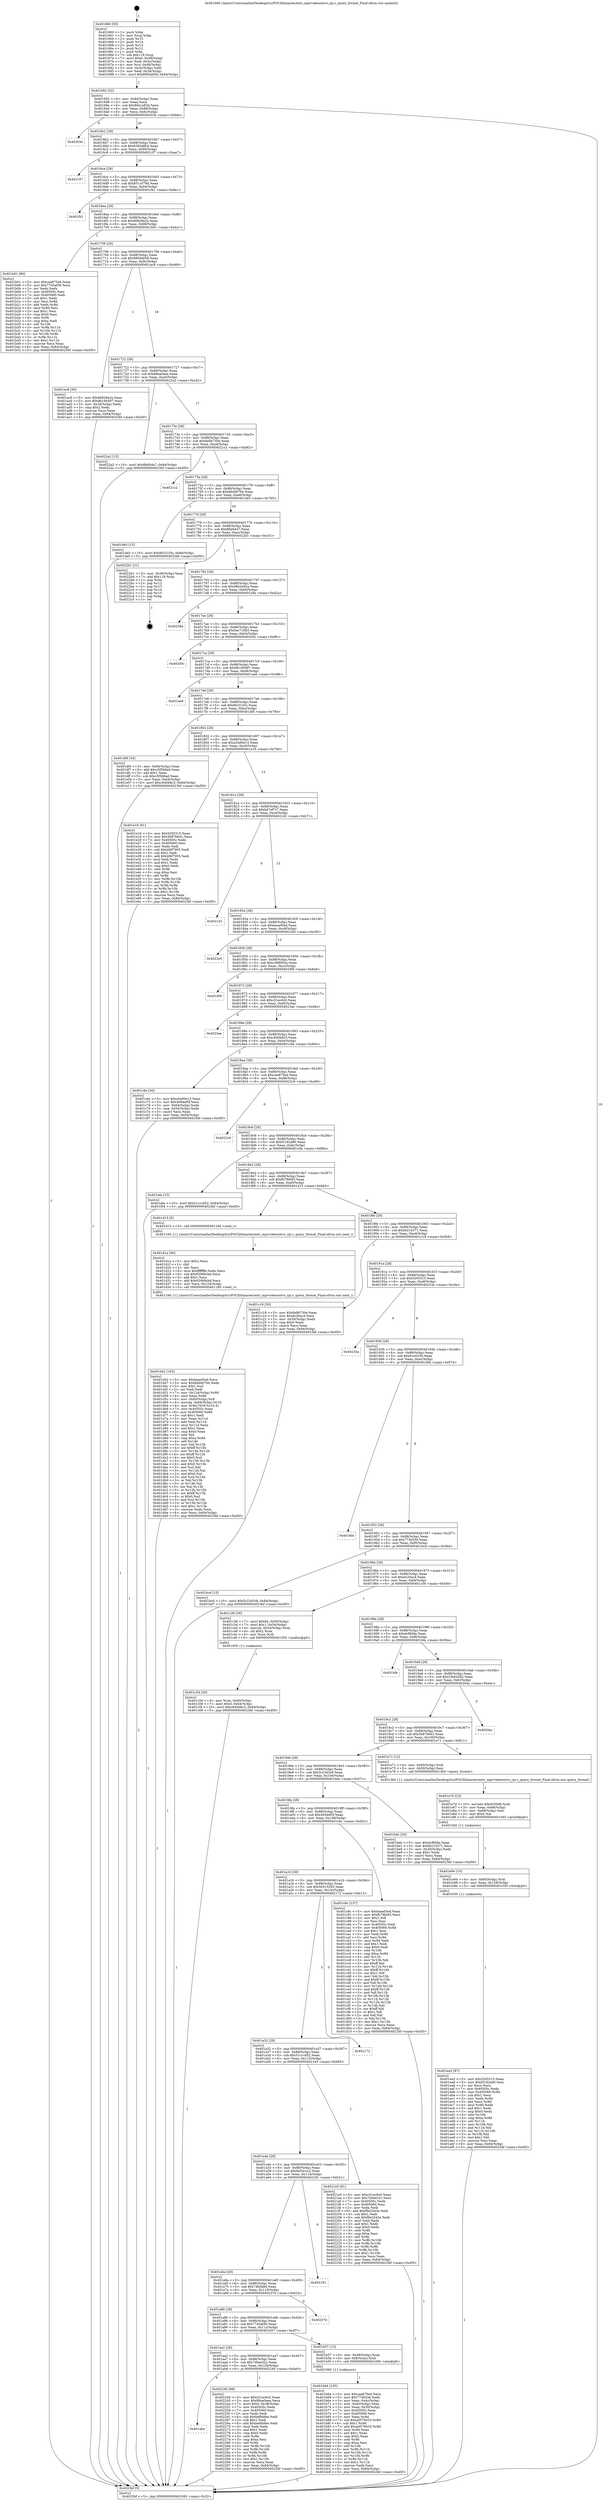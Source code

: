 digraph "0x401660" {
  label = "0x401660 (/mnt/c/Users/mathe/Desktop/tcc/POCII/binaries/extr_mpvvideooutvo_rpi.c_query_format_Final-ollvm.out::main(0))"
  labelloc = "t"
  node[shape=record]

  Entry [label="",width=0.3,height=0.3,shape=circle,fillcolor=black,style=filled]
  "0x401692" [label="{
     0x401692 [32]\l
     | [instrs]\l
     &nbsp;&nbsp;0x401692 \<+6\>: mov -0x84(%rbp),%eax\l
     &nbsp;&nbsp;0x401698 \<+2\>: mov %eax,%ecx\l
     &nbsp;&nbsp;0x40169a \<+6\>: sub $0x80e1a83d,%ecx\l
     &nbsp;&nbsp;0x4016a0 \<+6\>: mov %eax,-0x88(%rbp)\l
     &nbsp;&nbsp;0x4016a6 \<+6\>: mov %ecx,-0x8c(%rbp)\l
     &nbsp;&nbsp;0x4016ac \<+6\>: je 000000000040203e \<main+0x9de\>\l
  }"]
  "0x40203e" [label="{
     0x40203e\l
  }", style=dashed]
  "0x4016b2" [label="{
     0x4016b2 [28]\l
     | [instrs]\l
     &nbsp;&nbsp;0x4016b2 \<+5\>: jmp 00000000004016b7 \<main+0x57\>\l
     &nbsp;&nbsp;0x4016b7 \<+6\>: mov -0x88(%rbp),%eax\l
     &nbsp;&nbsp;0x4016bd \<+5\>: sub $0x8363a8b4,%eax\l
     &nbsp;&nbsp;0x4016c2 \<+6\>: mov %eax,-0x90(%rbp)\l
     &nbsp;&nbsp;0x4016c8 \<+6\>: je 0000000000402107 \<main+0xaa7\>\l
  }"]
  Exit [label="",width=0.3,height=0.3,shape=circle,fillcolor=black,style=filled,peripheries=2]
  "0x402107" [label="{
     0x402107\l
  }", style=dashed]
  "0x4016ce" [label="{
     0x4016ce [28]\l
     | [instrs]\l
     &nbsp;&nbsp;0x4016ce \<+5\>: jmp 00000000004016d3 \<main+0x73\>\l
     &nbsp;&nbsp;0x4016d3 \<+6\>: mov -0x88(%rbp),%eax\l
     &nbsp;&nbsp;0x4016d9 \<+5\>: sub $0x851c079d,%eax\l
     &nbsp;&nbsp;0x4016de \<+6\>: mov %eax,-0x94(%rbp)\l
     &nbsp;&nbsp;0x4016e4 \<+6\>: je 0000000000401f41 \<main+0x8e1\>\l
  }"]
  "0x401abe" [label="{
     0x401abe\l
  }", style=dashed]
  "0x401f41" [label="{
     0x401f41\l
  }", style=dashed]
  "0x4016ea" [label="{
     0x4016ea [28]\l
     | [instrs]\l
     &nbsp;&nbsp;0x4016ea \<+5\>: jmp 00000000004016ef \<main+0x8f\>\l
     &nbsp;&nbsp;0x4016ef \<+6\>: mov -0x88(%rbp),%eax\l
     &nbsp;&nbsp;0x4016f5 \<+5\>: sub $0x86828a2a,%eax\l
     &nbsp;&nbsp;0x4016fa \<+6\>: mov %eax,-0x98(%rbp)\l
     &nbsp;&nbsp;0x401700 \<+6\>: je 0000000000401b01 \<main+0x4a1\>\l
  }"]
  "0x402240" [label="{
     0x402240 [98]\l
     | [instrs]\l
     &nbsp;&nbsp;0x402240 \<+5\>: mov $0xc51ec6c0,%eax\l
     &nbsp;&nbsp;0x402245 \<+5\>: mov $0x89aa0aea,%ecx\l
     &nbsp;&nbsp;0x40224a \<+7\>: movl $0x0,-0x38(%rbp)\l
     &nbsp;&nbsp;0x402251 \<+7\>: mov 0x40505c,%edx\l
     &nbsp;&nbsp;0x402258 \<+7\>: mov 0x405060,%esi\l
     &nbsp;&nbsp;0x40225f \<+2\>: mov %edx,%edi\l
     &nbsp;&nbsp;0x402261 \<+6\>: sub $0xbefbbfee,%edi\l
     &nbsp;&nbsp;0x402267 \<+3\>: sub $0x1,%edi\l
     &nbsp;&nbsp;0x40226a \<+6\>: add $0xbefbbfee,%edi\l
     &nbsp;&nbsp;0x402270 \<+3\>: imul %edi,%edx\l
     &nbsp;&nbsp;0x402273 \<+3\>: and $0x1,%edx\l
     &nbsp;&nbsp;0x402276 \<+3\>: cmp $0x0,%edx\l
     &nbsp;&nbsp;0x402279 \<+4\>: sete %r8b\l
     &nbsp;&nbsp;0x40227d \<+3\>: cmp $0xa,%esi\l
     &nbsp;&nbsp;0x402280 \<+4\>: setl %r9b\l
     &nbsp;&nbsp;0x402284 \<+3\>: mov %r8b,%r10b\l
     &nbsp;&nbsp;0x402287 \<+3\>: and %r9b,%r10b\l
     &nbsp;&nbsp;0x40228a \<+3\>: xor %r9b,%r8b\l
     &nbsp;&nbsp;0x40228d \<+3\>: or %r8b,%r10b\l
     &nbsp;&nbsp;0x402290 \<+4\>: test $0x1,%r10b\l
     &nbsp;&nbsp;0x402294 \<+3\>: cmovne %ecx,%eax\l
     &nbsp;&nbsp;0x402297 \<+6\>: mov %eax,-0x84(%rbp)\l
     &nbsp;&nbsp;0x40229d \<+5\>: jmp 00000000004023bf \<main+0xd5f\>\l
  }"]
  "0x401b01" [label="{
     0x401b01 [86]\l
     | [instrs]\l
     &nbsp;&nbsp;0x401b01 \<+5\>: mov $0xcae875e4,%eax\l
     &nbsp;&nbsp;0x401b06 \<+5\>: mov $0x77d3af36,%ecx\l
     &nbsp;&nbsp;0x401b0b \<+2\>: xor %edx,%edx\l
     &nbsp;&nbsp;0x401b0d \<+7\>: mov 0x40505c,%esi\l
     &nbsp;&nbsp;0x401b14 \<+7\>: mov 0x405060,%edi\l
     &nbsp;&nbsp;0x401b1b \<+3\>: sub $0x1,%edx\l
     &nbsp;&nbsp;0x401b1e \<+3\>: mov %esi,%r8d\l
     &nbsp;&nbsp;0x401b21 \<+3\>: add %edx,%r8d\l
     &nbsp;&nbsp;0x401b24 \<+4\>: imul %r8d,%esi\l
     &nbsp;&nbsp;0x401b28 \<+3\>: and $0x1,%esi\l
     &nbsp;&nbsp;0x401b2b \<+3\>: cmp $0x0,%esi\l
     &nbsp;&nbsp;0x401b2e \<+4\>: sete %r9b\l
     &nbsp;&nbsp;0x401b32 \<+3\>: cmp $0xa,%edi\l
     &nbsp;&nbsp;0x401b35 \<+4\>: setl %r10b\l
     &nbsp;&nbsp;0x401b39 \<+3\>: mov %r9b,%r11b\l
     &nbsp;&nbsp;0x401b3c \<+3\>: and %r10b,%r11b\l
     &nbsp;&nbsp;0x401b3f \<+3\>: xor %r10b,%r9b\l
     &nbsp;&nbsp;0x401b42 \<+3\>: or %r9b,%r11b\l
     &nbsp;&nbsp;0x401b45 \<+4\>: test $0x1,%r11b\l
     &nbsp;&nbsp;0x401b49 \<+3\>: cmovne %ecx,%eax\l
     &nbsp;&nbsp;0x401b4c \<+6\>: mov %eax,-0x84(%rbp)\l
     &nbsp;&nbsp;0x401b52 \<+5\>: jmp 00000000004023bf \<main+0xd5f\>\l
  }"]
  "0x401706" [label="{
     0x401706 [28]\l
     | [instrs]\l
     &nbsp;&nbsp;0x401706 \<+5\>: jmp 000000000040170b \<main+0xab\>\l
     &nbsp;&nbsp;0x40170b \<+6\>: mov -0x88(%rbp),%eax\l
     &nbsp;&nbsp;0x401711 \<+5\>: sub $0x8900a656,%eax\l
     &nbsp;&nbsp;0x401716 \<+6\>: mov %eax,-0x9c(%rbp)\l
     &nbsp;&nbsp;0x40171c \<+6\>: je 0000000000401ac8 \<main+0x468\>\l
  }"]
  "0x401ea3" [label="{
     0x401ea3 [87]\l
     | [instrs]\l
     &nbsp;&nbsp;0x401ea3 \<+5\>: mov $0x5205315,%eax\l
     &nbsp;&nbsp;0x401ea8 \<+5\>: mov $0xf3182a90,%esi\l
     &nbsp;&nbsp;0x401ead \<+2\>: xor %ecx,%ecx\l
     &nbsp;&nbsp;0x401eaf \<+7\>: mov 0x40505c,%edx\l
     &nbsp;&nbsp;0x401eb6 \<+8\>: mov 0x405060,%r8d\l
     &nbsp;&nbsp;0x401ebe \<+3\>: sub $0x1,%ecx\l
     &nbsp;&nbsp;0x401ec1 \<+3\>: mov %edx,%r9d\l
     &nbsp;&nbsp;0x401ec4 \<+3\>: add %ecx,%r9d\l
     &nbsp;&nbsp;0x401ec7 \<+4\>: imul %r9d,%edx\l
     &nbsp;&nbsp;0x401ecb \<+3\>: and $0x1,%edx\l
     &nbsp;&nbsp;0x401ece \<+3\>: cmp $0x0,%edx\l
     &nbsp;&nbsp;0x401ed1 \<+4\>: sete %r10b\l
     &nbsp;&nbsp;0x401ed5 \<+4\>: cmp $0xa,%r8d\l
     &nbsp;&nbsp;0x401ed9 \<+4\>: setl %r11b\l
     &nbsp;&nbsp;0x401edd \<+3\>: mov %r10b,%bl\l
     &nbsp;&nbsp;0x401ee0 \<+3\>: and %r11b,%bl\l
     &nbsp;&nbsp;0x401ee3 \<+3\>: xor %r11b,%r10b\l
     &nbsp;&nbsp;0x401ee6 \<+3\>: or %r10b,%bl\l
     &nbsp;&nbsp;0x401ee9 \<+3\>: test $0x1,%bl\l
     &nbsp;&nbsp;0x401eec \<+3\>: cmovne %esi,%eax\l
     &nbsp;&nbsp;0x401eef \<+6\>: mov %eax,-0x84(%rbp)\l
     &nbsp;&nbsp;0x401ef5 \<+5\>: jmp 00000000004023bf \<main+0xd5f\>\l
  }"]
  "0x401ac8" [label="{
     0x401ac8 [30]\l
     | [instrs]\l
     &nbsp;&nbsp;0x401ac8 \<+5\>: mov $0x86828a2a,%eax\l
     &nbsp;&nbsp;0x401acd \<+5\>: mov $0x9b190497,%ecx\l
     &nbsp;&nbsp;0x401ad2 \<+3\>: mov -0x34(%rbp),%edx\l
     &nbsp;&nbsp;0x401ad5 \<+3\>: cmp $0x2,%edx\l
     &nbsp;&nbsp;0x401ad8 \<+3\>: cmovne %ecx,%eax\l
     &nbsp;&nbsp;0x401adb \<+6\>: mov %eax,-0x84(%rbp)\l
     &nbsp;&nbsp;0x401ae1 \<+5\>: jmp 00000000004023bf \<main+0xd5f\>\l
  }"]
  "0x401722" [label="{
     0x401722 [28]\l
     | [instrs]\l
     &nbsp;&nbsp;0x401722 \<+5\>: jmp 0000000000401727 \<main+0xc7\>\l
     &nbsp;&nbsp;0x401727 \<+6\>: mov -0x88(%rbp),%eax\l
     &nbsp;&nbsp;0x40172d \<+5\>: sub $0x89aa0aea,%eax\l
     &nbsp;&nbsp;0x401732 \<+6\>: mov %eax,-0xa0(%rbp)\l
     &nbsp;&nbsp;0x401738 \<+6\>: je 00000000004022a2 \<main+0xc42\>\l
  }"]
  "0x4023bf" [label="{
     0x4023bf [5]\l
     | [instrs]\l
     &nbsp;&nbsp;0x4023bf \<+5\>: jmp 0000000000401692 \<main+0x32\>\l
  }"]
  "0x401660" [label="{
     0x401660 [50]\l
     | [instrs]\l
     &nbsp;&nbsp;0x401660 \<+1\>: push %rbp\l
     &nbsp;&nbsp;0x401661 \<+3\>: mov %rsp,%rbp\l
     &nbsp;&nbsp;0x401664 \<+2\>: push %r15\l
     &nbsp;&nbsp;0x401666 \<+2\>: push %r14\l
     &nbsp;&nbsp;0x401668 \<+2\>: push %r13\l
     &nbsp;&nbsp;0x40166a \<+2\>: push %r12\l
     &nbsp;&nbsp;0x40166c \<+1\>: push %rbx\l
     &nbsp;&nbsp;0x40166d \<+7\>: sub $0x118,%rsp\l
     &nbsp;&nbsp;0x401674 \<+7\>: movl $0x0,-0x38(%rbp)\l
     &nbsp;&nbsp;0x40167b \<+3\>: mov %edi,-0x3c(%rbp)\l
     &nbsp;&nbsp;0x40167e \<+4\>: mov %rsi,-0x48(%rbp)\l
     &nbsp;&nbsp;0x401682 \<+3\>: mov -0x3c(%rbp),%edi\l
     &nbsp;&nbsp;0x401685 \<+3\>: mov %edi,-0x34(%rbp)\l
     &nbsp;&nbsp;0x401688 \<+10\>: movl $0x8900a656,-0x84(%rbp)\l
  }"]
  "0x401e94" [label="{
     0x401e94 [15]\l
     | [instrs]\l
     &nbsp;&nbsp;0x401e94 \<+4\>: mov -0x60(%rbp),%rdi\l
     &nbsp;&nbsp;0x401e98 \<+6\>: mov %eax,-0x128(%rbp)\l
     &nbsp;&nbsp;0x401e9e \<+5\>: call 0000000000401030 \<free@plt\>\l
     | [calls]\l
     &nbsp;&nbsp;0x401030 \{1\} (unknown)\l
  }"]
  "0x4022a2" [label="{
     0x4022a2 [15]\l
     | [instrs]\l
     &nbsp;&nbsp;0x4022a2 \<+10\>: movl $0x8faf44a7,-0x84(%rbp)\l
     &nbsp;&nbsp;0x4022ac \<+5\>: jmp 00000000004023bf \<main+0xd5f\>\l
  }"]
  "0x40173e" [label="{
     0x40173e [28]\l
     | [instrs]\l
     &nbsp;&nbsp;0x40173e \<+5\>: jmp 0000000000401743 \<main+0xe3\>\l
     &nbsp;&nbsp;0x401743 \<+6\>: mov -0x88(%rbp),%eax\l
     &nbsp;&nbsp;0x401749 \<+5\>: sub $0x8a9b730e,%eax\l
     &nbsp;&nbsp;0x40174e \<+6\>: mov %eax,-0xa4(%rbp)\l
     &nbsp;&nbsp;0x401754 \<+6\>: je 00000000004021c2 \<main+0xb62\>\l
  }"]
  "0x401e7d" [label="{
     0x401e7d [23]\l
     | [instrs]\l
     &nbsp;&nbsp;0x401e7d \<+10\>: movabs $0x4030d6,%rdi\l
     &nbsp;&nbsp;0x401e87 \<+3\>: mov %eax,-0x68(%rbp)\l
     &nbsp;&nbsp;0x401e8a \<+3\>: mov -0x68(%rbp),%esi\l
     &nbsp;&nbsp;0x401e8d \<+2\>: mov $0x0,%al\l
     &nbsp;&nbsp;0x401e8f \<+5\>: call 0000000000401040 \<printf@plt\>\l
     | [calls]\l
     &nbsp;&nbsp;0x401040 \{1\} (unknown)\l
  }"]
  "0x4021c2" [label="{
     0x4021c2\l
  }", style=dashed]
  "0x40175a" [label="{
     0x40175a [28]\l
     | [instrs]\l
     &nbsp;&nbsp;0x40175a \<+5\>: jmp 000000000040175f \<main+0xff\>\l
     &nbsp;&nbsp;0x40175f \<+6\>: mov -0x88(%rbp),%eax\l
     &nbsp;&nbsp;0x401765 \<+5\>: sub $0x8dd46794,%eax\l
     &nbsp;&nbsp;0x40176a \<+6\>: mov %eax,-0xa8(%rbp)\l
     &nbsp;&nbsp;0x401770 \<+6\>: je 0000000000401de5 \<main+0x785\>\l
  }"]
  "0x401d42" [label="{
     0x401d42 [163]\l
     | [instrs]\l
     &nbsp;&nbsp;0x401d42 \<+5\>: mov $0xbaaef3ed,%ecx\l
     &nbsp;&nbsp;0x401d47 \<+5\>: mov $0x8dd46794,%edx\l
     &nbsp;&nbsp;0x401d4c \<+3\>: mov $0x1,%sil\l
     &nbsp;&nbsp;0x401d4f \<+2\>: xor %edi,%edi\l
     &nbsp;&nbsp;0x401d51 \<+7\>: mov -0x124(%rbp),%r8d\l
     &nbsp;&nbsp;0x401d58 \<+4\>: imul %eax,%r8d\l
     &nbsp;&nbsp;0x401d5c \<+4\>: mov -0x60(%rbp),%r9\l
     &nbsp;&nbsp;0x401d60 \<+4\>: movslq -0x64(%rbp),%r10\l
     &nbsp;&nbsp;0x401d64 \<+4\>: mov %r8d,(%r9,%r10,4)\l
     &nbsp;&nbsp;0x401d68 \<+7\>: mov 0x40505c,%eax\l
     &nbsp;&nbsp;0x401d6f \<+8\>: mov 0x405060,%r8d\l
     &nbsp;&nbsp;0x401d77 \<+3\>: sub $0x1,%edi\l
     &nbsp;&nbsp;0x401d7a \<+3\>: mov %eax,%r11d\l
     &nbsp;&nbsp;0x401d7d \<+3\>: add %edi,%r11d\l
     &nbsp;&nbsp;0x401d80 \<+4\>: imul %r11d,%eax\l
     &nbsp;&nbsp;0x401d84 \<+3\>: and $0x1,%eax\l
     &nbsp;&nbsp;0x401d87 \<+3\>: cmp $0x0,%eax\l
     &nbsp;&nbsp;0x401d8a \<+3\>: sete %bl\l
     &nbsp;&nbsp;0x401d8d \<+4\>: cmp $0xa,%r8d\l
     &nbsp;&nbsp;0x401d91 \<+4\>: setl %r14b\l
     &nbsp;&nbsp;0x401d95 \<+3\>: mov %bl,%r15b\l
     &nbsp;&nbsp;0x401d98 \<+4\>: xor $0xff,%r15b\l
     &nbsp;&nbsp;0x401d9c \<+3\>: mov %r14b,%r12b\l
     &nbsp;&nbsp;0x401d9f \<+4\>: xor $0xff,%r12b\l
     &nbsp;&nbsp;0x401da3 \<+4\>: xor $0x0,%sil\l
     &nbsp;&nbsp;0x401da7 \<+3\>: mov %r15b,%r13b\l
     &nbsp;&nbsp;0x401daa \<+4\>: and $0x0,%r13b\l
     &nbsp;&nbsp;0x401dae \<+3\>: and %sil,%bl\l
     &nbsp;&nbsp;0x401db1 \<+3\>: mov %r12b,%al\l
     &nbsp;&nbsp;0x401db4 \<+2\>: and $0x0,%al\l
     &nbsp;&nbsp;0x401db6 \<+3\>: and %sil,%r14b\l
     &nbsp;&nbsp;0x401db9 \<+3\>: or %bl,%r13b\l
     &nbsp;&nbsp;0x401dbc \<+3\>: or %r14b,%al\l
     &nbsp;&nbsp;0x401dbf \<+3\>: xor %al,%r13b\l
     &nbsp;&nbsp;0x401dc2 \<+3\>: or %r12b,%r15b\l
     &nbsp;&nbsp;0x401dc5 \<+4\>: xor $0xff,%r15b\l
     &nbsp;&nbsp;0x401dc9 \<+4\>: or $0x0,%sil\l
     &nbsp;&nbsp;0x401dcd \<+3\>: and %sil,%r15b\l
     &nbsp;&nbsp;0x401dd0 \<+3\>: or %r15b,%r13b\l
     &nbsp;&nbsp;0x401dd3 \<+4\>: test $0x1,%r13b\l
     &nbsp;&nbsp;0x401dd7 \<+3\>: cmovne %edx,%ecx\l
     &nbsp;&nbsp;0x401dda \<+6\>: mov %ecx,-0x84(%rbp)\l
     &nbsp;&nbsp;0x401de0 \<+5\>: jmp 00000000004023bf \<main+0xd5f\>\l
  }"]
  "0x401de5" [label="{
     0x401de5 [15]\l
     | [instrs]\l
     &nbsp;&nbsp;0x401de5 \<+10\>: movl $0x9b321f3c,-0x84(%rbp)\l
     &nbsp;&nbsp;0x401def \<+5\>: jmp 00000000004023bf \<main+0xd5f\>\l
  }"]
  "0x401776" [label="{
     0x401776 [28]\l
     | [instrs]\l
     &nbsp;&nbsp;0x401776 \<+5\>: jmp 000000000040177b \<main+0x11b\>\l
     &nbsp;&nbsp;0x40177b \<+6\>: mov -0x88(%rbp),%eax\l
     &nbsp;&nbsp;0x401781 \<+5\>: sub $0x8faf44a7,%eax\l
     &nbsp;&nbsp;0x401786 \<+6\>: mov %eax,-0xac(%rbp)\l
     &nbsp;&nbsp;0x40178c \<+6\>: je 00000000004022b1 \<main+0xc51\>\l
  }"]
  "0x401d1a" [label="{
     0x401d1a [40]\l
     | [instrs]\l
     &nbsp;&nbsp;0x401d1a \<+5\>: mov $0x2,%ecx\l
     &nbsp;&nbsp;0x401d1f \<+1\>: cltd\l
     &nbsp;&nbsp;0x401d20 \<+2\>: idiv %ecx\l
     &nbsp;&nbsp;0x401d22 \<+6\>: imul $0xfffffffe,%edx,%ecx\l
     &nbsp;&nbsp;0x401d28 \<+6\>: sub $0x92068cbd,%ecx\l
     &nbsp;&nbsp;0x401d2e \<+3\>: add $0x1,%ecx\l
     &nbsp;&nbsp;0x401d31 \<+6\>: add $0x92068cbd,%ecx\l
     &nbsp;&nbsp;0x401d37 \<+6\>: mov %ecx,-0x124(%rbp)\l
     &nbsp;&nbsp;0x401d3d \<+5\>: call 0000000000401160 \<next_i\>\l
     | [calls]\l
     &nbsp;&nbsp;0x401160 \{1\} (/mnt/c/Users/mathe/Desktop/tcc/POCII/binaries/extr_mpvvideooutvo_rpi.c_query_format_Final-ollvm.out::next_i)\l
  }"]
  "0x4022b1" [label="{
     0x4022b1 [21]\l
     | [instrs]\l
     &nbsp;&nbsp;0x4022b1 \<+3\>: mov -0x38(%rbp),%eax\l
     &nbsp;&nbsp;0x4022b4 \<+7\>: add $0x118,%rsp\l
     &nbsp;&nbsp;0x4022bb \<+1\>: pop %rbx\l
     &nbsp;&nbsp;0x4022bc \<+2\>: pop %r12\l
     &nbsp;&nbsp;0x4022be \<+2\>: pop %r13\l
     &nbsp;&nbsp;0x4022c0 \<+2\>: pop %r14\l
     &nbsp;&nbsp;0x4022c2 \<+2\>: pop %r15\l
     &nbsp;&nbsp;0x4022c4 \<+1\>: pop %rbp\l
     &nbsp;&nbsp;0x4022c5 \<+1\>: ret\l
  }"]
  "0x401792" [label="{
     0x401792 [28]\l
     | [instrs]\l
     &nbsp;&nbsp;0x401792 \<+5\>: jmp 0000000000401797 \<main+0x137\>\l
     &nbsp;&nbsp;0x401797 \<+6\>: mov -0x88(%rbp),%eax\l
     &nbsp;&nbsp;0x40179d \<+5\>: sub $0x98b2e92a,%eax\l
     &nbsp;&nbsp;0x4017a2 \<+6\>: mov %eax,-0xb0(%rbp)\l
     &nbsp;&nbsp;0x4017a8 \<+6\>: je 000000000040238a \<main+0xd2a\>\l
  }"]
  "0x401c54" [label="{
     0x401c54 [26]\l
     | [instrs]\l
     &nbsp;&nbsp;0x401c54 \<+4\>: mov %rax,-0x60(%rbp)\l
     &nbsp;&nbsp;0x401c58 \<+7\>: movl $0x0,-0x64(%rbp)\l
     &nbsp;&nbsp;0x401c5f \<+10\>: movl $0xc640b6c3,-0x84(%rbp)\l
     &nbsp;&nbsp;0x401c69 \<+5\>: jmp 00000000004023bf \<main+0xd5f\>\l
  }"]
  "0x40238a" [label="{
     0x40238a\l
  }", style=dashed]
  "0x4017ae" [label="{
     0x4017ae [28]\l
     | [instrs]\l
     &nbsp;&nbsp;0x4017ae \<+5\>: jmp 00000000004017b3 \<main+0x153\>\l
     &nbsp;&nbsp;0x4017b3 \<+6\>: mov -0x88(%rbp),%eax\l
     &nbsp;&nbsp;0x4017b9 \<+5\>: sub $0x9ac71663,%eax\l
     &nbsp;&nbsp;0x4017be \<+6\>: mov %eax,-0xb4(%rbp)\l
     &nbsp;&nbsp;0x4017c4 \<+6\>: je 000000000040205c \<main+0x9fc\>\l
  }"]
  "0x401b64" [label="{
     0x401b64 [105]\l
     | [instrs]\l
     &nbsp;&nbsp;0x401b64 \<+5\>: mov $0xcae875e4,%ecx\l
     &nbsp;&nbsp;0x401b69 \<+5\>: mov $0x773b53d,%edx\l
     &nbsp;&nbsp;0x401b6e \<+3\>: mov %eax,-0x4c(%rbp)\l
     &nbsp;&nbsp;0x401b71 \<+3\>: mov -0x4c(%rbp),%eax\l
     &nbsp;&nbsp;0x401b74 \<+3\>: mov %eax,-0x30(%rbp)\l
     &nbsp;&nbsp;0x401b77 \<+7\>: mov 0x40505c,%eax\l
     &nbsp;&nbsp;0x401b7e \<+7\>: mov 0x405060,%esi\l
     &nbsp;&nbsp;0x401b85 \<+3\>: mov %eax,%r8d\l
     &nbsp;&nbsp;0x401b88 \<+7\>: sub $0xa0576033,%r8d\l
     &nbsp;&nbsp;0x401b8f \<+4\>: sub $0x1,%r8d\l
     &nbsp;&nbsp;0x401b93 \<+7\>: add $0xa0576033,%r8d\l
     &nbsp;&nbsp;0x401b9a \<+4\>: imul %r8d,%eax\l
     &nbsp;&nbsp;0x401b9e \<+3\>: and $0x1,%eax\l
     &nbsp;&nbsp;0x401ba1 \<+3\>: cmp $0x0,%eax\l
     &nbsp;&nbsp;0x401ba4 \<+4\>: sete %r9b\l
     &nbsp;&nbsp;0x401ba8 \<+3\>: cmp $0xa,%esi\l
     &nbsp;&nbsp;0x401bab \<+4\>: setl %r10b\l
     &nbsp;&nbsp;0x401baf \<+3\>: mov %r9b,%r11b\l
     &nbsp;&nbsp;0x401bb2 \<+3\>: and %r10b,%r11b\l
     &nbsp;&nbsp;0x401bb5 \<+3\>: xor %r10b,%r9b\l
     &nbsp;&nbsp;0x401bb8 \<+3\>: or %r9b,%r11b\l
     &nbsp;&nbsp;0x401bbb \<+4\>: test $0x1,%r11b\l
     &nbsp;&nbsp;0x401bbf \<+3\>: cmovne %edx,%ecx\l
     &nbsp;&nbsp;0x401bc2 \<+6\>: mov %ecx,-0x84(%rbp)\l
     &nbsp;&nbsp;0x401bc8 \<+5\>: jmp 00000000004023bf \<main+0xd5f\>\l
  }"]
  "0x40205c" [label="{
     0x40205c\l
  }", style=dashed]
  "0x4017ca" [label="{
     0x4017ca [28]\l
     | [instrs]\l
     &nbsp;&nbsp;0x4017ca \<+5\>: jmp 00000000004017cf \<main+0x16f\>\l
     &nbsp;&nbsp;0x4017cf \<+6\>: mov -0x88(%rbp),%eax\l
     &nbsp;&nbsp;0x4017d5 \<+5\>: sub $0x9b190497,%eax\l
     &nbsp;&nbsp;0x4017da \<+6\>: mov %eax,-0xb8(%rbp)\l
     &nbsp;&nbsp;0x4017e0 \<+6\>: je 0000000000401ae6 \<main+0x486\>\l
  }"]
  "0x401aa2" [label="{
     0x401aa2 [28]\l
     | [instrs]\l
     &nbsp;&nbsp;0x401aa2 \<+5\>: jmp 0000000000401aa7 \<main+0x447\>\l
     &nbsp;&nbsp;0x401aa7 \<+6\>: mov -0x88(%rbp),%eax\l
     &nbsp;&nbsp;0x401aad \<+5\>: sub $0x7d0ee32c,%eax\l
     &nbsp;&nbsp;0x401ab2 \<+6\>: mov %eax,-0x120(%rbp)\l
     &nbsp;&nbsp;0x401ab8 \<+6\>: je 0000000000402240 \<main+0xbe0\>\l
  }"]
  "0x401ae6" [label="{
     0x401ae6\l
  }", style=dashed]
  "0x4017e6" [label="{
     0x4017e6 [28]\l
     | [instrs]\l
     &nbsp;&nbsp;0x4017e6 \<+5\>: jmp 00000000004017eb \<main+0x18b\>\l
     &nbsp;&nbsp;0x4017eb \<+6\>: mov -0x88(%rbp),%eax\l
     &nbsp;&nbsp;0x4017f1 \<+5\>: sub $0x9b321f3c,%eax\l
     &nbsp;&nbsp;0x4017f6 \<+6\>: mov %eax,-0xbc(%rbp)\l
     &nbsp;&nbsp;0x4017fc \<+6\>: je 0000000000401df4 \<main+0x794\>\l
  }"]
  "0x401b57" [label="{
     0x401b57 [13]\l
     | [instrs]\l
     &nbsp;&nbsp;0x401b57 \<+4\>: mov -0x48(%rbp),%rax\l
     &nbsp;&nbsp;0x401b5b \<+4\>: mov 0x8(%rax),%rdi\l
     &nbsp;&nbsp;0x401b5f \<+5\>: call 0000000000401060 \<atoi@plt\>\l
     | [calls]\l
     &nbsp;&nbsp;0x401060 \{1\} (unknown)\l
  }"]
  "0x401df4" [label="{
     0x401df4 [34]\l
     | [instrs]\l
     &nbsp;&nbsp;0x401df4 \<+3\>: mov -0x64(%rbp),%eax\l
     &nbsp;&nbsp;0x401df7 \<+5\>: add $0xc5f5b9ad,%eax\l
     &nbsp;&nbsp;0x401dfc \<+3\>: add $0x1,%eax\l
     &nbsp;&nbsp;0x401dff \<+5\>: sub $0xc5f5b9ad,%eax\l
     &nbsp;&nbsp;0x401e04 \<+3\>: mov %eax,-0x64(%rbp)\l
     &nbsp;&nbsp;0x401e07 \<+10\>: movl $0xc640b6c3,-0x84(%rbp)\l
     &nbsp;&nbsp;0x401e11 \<+5\>: jmp 00000000004023bf \<main+0xd5f\>\l
  }"]
  "0x401802" [label="{
     0x401802 [28]\l
     | [instrs]\l
     &nbsp;&nbsp;0x401802 \<+5\>: jmp 0000000000401807 \<main+0x1a7\>\l
     &nbsp;&nbsp;0x401807 \<+6\>: mov -0x88(%rbp),%eax\l
     &nbsp;&nbsp;0x40180d \<+5\>: sub $0xa5a90e13,%eax\l
     &nbsp;&nbsp;0x401812 \<+6\>: mov %eax,-0xc0(%rbp)\l
     &nbsp;&nbsp;0x401818 \<+6\>: je 0000000000401e16 \<main+0x7b6\>\l
  }"]
  "0x401a86" [label="{
     0x401a86 [28]\l
     | [instrs]\l
     &nbsp;&nbsp;0x401a86 \<+5\>: jmp 0000000000401a8b \<main+0x42b\>\l
     &nbsp;&nbsp;0x401a8b \<+6\>: mov -0x88(%rbp),%eax\l
     &nbsp;&nbsp;0x401a91 \<+5\>: sub $0x77d3af36,%eax\l
     &nbsp;&nbsp;0x401a96 \<+6\>: mov %eax,-0x11c(%rbp)\l
     &nbsp;&nbsp;0x401a9c \<+6\>: je 0000000000401b57 \<main+0x4f7\>\l
  }"]
  "0x401e16" [label="{
     0x401e16 [91]\l
     | [instrs]\l
     &nbsp;&nbsp;0x401e16 \<+5\>: mov $0x5205315,%eax\l
     &nbsp;&nbsp;0x401e1b \<+5\>: mov $0x3b87b6d1,%ecx\l
     &nbsp;&nbsp;0x401e20 \<+7\>: mov 0x40505c,%edx\l
     &nbsp;&nbsp;0x401e27 \<+7\>: mov 0x405060,%esi\l
     &nbsp;&nbsp;0x401e2e \<+2\>: mov %edx,%edi\l
     &nbsp;&nbsp;0x401e30 \<+6\>: sub $0xbf4f7005,%edi\l
     &nbsp;&nbsp;0x401e36 \<+3\>: sub $0x1,%edi\l
     &nbsp;&nbsp;0x401e39 \<+6\>: add $0xbf4f7005,%edi\l
     &nbsp;&nbsp;0x401e3f \<+3\>: imul %edi,%edx\l
     &nbsp;&nbsp;0x401e42 \<+3\>: and $0x1,%edx\l
     &nbsp;&nbsp;0x401e45 \<+3\>: cmp $0x0,%edx\l
     &nbsp;&nbsp;0x401e48 \<+4\>: sete %r8b\l
     &nbsp;&nbsp;0x401e4c \<+3\>: cmp $0xa,%esi\l
     &nbsp;&nbsp;0x401e4f \<+4\>: setl %r9b\l
     &nbsp;&nbsp;0x401e53 \<+3\>: mov %r8b,%r10b\l
     &nbsp;&nbsp;0x401e56 \<+3\>: and %r9b,%r10b\l
     &nbsp;&nbsp;0x401e59 \<+3\>: xor %r9b,%r8b\l
     &nbsp;&nbsp;0x401e5c \<+3\>: or %r8b,%r10b\l
     &nbsp;&nbsp;0x401e5f \<+4\>: test $0x1,%r10b\l
     &nbsp;&nbsp;0x401e63 \<+3\>: cmovne %ecx,%eax\l
     &nbsp;&nbsp;0x401e66 \<+6\>: mov %eax,-0x84(%rbp)\l
     &nbsp;&nbsp;0x401e6c \<+5\>: jmp 00000000004023bf \<main+0xd5f\>\l
  }"]
  "0x40181e" [label="{
     0x40181e [28]\l
     | [instrs]\l
     &nbsp;&nbsp;0x40181e \<+5\>: jmp 0000000000401823 \<main+0x1c3\>\l
     &nbsp;&nbsp;0x401823 \<+6\>: mov -0x88(%rbp),%eax\l
     &nbsp;&nbsp;0x401829 \<+5\>: sub $0xb47ef7c7,%eax\l
     &nbsp;&nbsp;0x40182e \<+6\>: mov %eax,-0xc4(%rbp)\l
     &nbsp;&nbsp;0x401834 \<+6\>: je 00000000004021d1 \<main+0xb71\>\l
  }"]
  "0x40237b" [label="{
     0x40237b\l
  }", style=dashed]
  "0x4021d1" [label="{
     0x4021d1\l
  }", style=dashed]
  "0x40183a" [label="{
     0x40183a [28]\l
     | [instrs]\l
     &nbsp;&nbsp;0x40183a \<+5\>: jmp 000000000040183f \<main+0x1df\>\l
     &nbsp;&nbsp;0x40183f \<+6\>: mov -0x88(%rbp),%eax\l
     &nbsp;&nbsp;0x401845 \<+5\>: sub $0xbaaef3ed,%eax\l
     &nbsp;&nbsp;0x40184a \<+6\>: mov %eax,-0xc8(%rbp)\l
     &nbsp;&nbsp;0x401850 \<+6\>: je 00000000004022e5 \<main+0xc85\>\l
  }"]
  "0x401a6a" [label="{
     0x401a6a [28]\l
     | [instrs]\l
     &nbsp;&nbsp;0x401a6a \<+5\>: jmp 0000000000401a6f \<main+0x40f\>\l
     &nbsp;&nbsp;0x401a6f \<+6\>: mov -0x88(%rbp),%eax\l
     &nbsp;&nbsp;0x401a75 \<+5\>: sub $0x74fcfa8d,%eax\l
     &nbsp;&nbsp;0x401a7a \<+6\>: mov %eax,-0x118(%rbp)\l
     &nbsp;&nbsp;0x401a80 \<+6\>: je 000000000040237b \<main+0xd1b\>\l
  }"]
  "0x4022e5" [label="{
     0x4022e5\l
  }", style=dashed]
  "0x401856" [label="{
     0x401856 [28]\l
     | [instrs]\l
     &nbsp;&nbsp;0x401856 \<+5\>: jmp 000000000040185b \<main+0x1fb\>\l
     &nbsp;&nbsp;0x40185b \<+6\>: mov -0x88(%rbp),%eax\l
     &nbsp;&nbsp;0x401861 \<+5\>: sub $0xc38895cb,%eax\l
     &nbsp;&nbsp;0x401866 \<+6\>: mov %eax,-0xcc(%rbp)\l
     &nbsp;&nbsp;0x40186c \<+6\>: je 0000000000401f09 \<main+0x8a9\>\l
  }"]
  "0x402181" [label="{
     0x402181\l
  }", style=dashed]
  "0x401f09" [label="{
     0x401f09\l
  }", style=dashed]
  "0x401872" [label="{
     0x401872 [28]\l
     | [instrs]\l
     &nbsp;&nbsp;0x401872 \<+5\>: jmp 0000000000401877 \<main+0x217\>\l
     &nbsp;&nbsp;0x401877 \<+6\>: mov -0x88(%rbp),%eax\l
     &nbsp;&nbsp;0x40187d \<+5\>: sub $0xc51ec6c0,%eax\l
     &nbsp;&nbsp;0x401882 \<+6\>: mov %eax,-0xd0(%rbp)\l
     &nbsp;&nbsp;0x401888 \<+6\>: je 00000000004023ae \<main+0xd4e\>\l
  }"]
  "0x401a4e" [label="{
     0x401a4e [28]\l
     | [instrs]\l
     &nbsp;&nbsp;0x401a4e \<+5\>: jmp 0000000000401a53 \<main+0x3f3\>\l
     &nbsp;&nbsp;0x401a53 \<+6\>: mov -0x88(%rbp),%eax\l
     &nbsp;&nbsp;0x401a59 \<+5\>: sub $0x6e54ccc2,%eax\l
     &nbsp;&nbsp;0x401a5e \<+6\>: mov %eax,-0x114(%rbp)\l
     &nbsp;&nbsp;0x401a64 \<+6\>: je 0000000000402181 \<main+0xb21\>\l
  }"]
  "0x4023ae" [label="{
     0x4023ae\l
  }", style=dashed]
  "0x40188e" [label="{
     0x40188e [28]\l
     | [instrs]\l
     &nbsp;&nbsp;0x40188e \<+5\>: jmp 0000000000401893 \<main+0x233\>\l
     &nbsp;&nbsp;0x401893 \<+6\>: mov -0x88(%rbp),%eax\l
     &nbsp;&nbsp;0x401899 \<+5\>: sub $0xc640b6c3,%eax\l
     &nbsp;&nbsp;0x40189e \<+6\>: mov %eax,-0xd4(%rbp)\l
     &nbsp;&nbsp;0x4018a4 \<+6\>: je 0000000000401c6e \<main+0x60e\>\l
  }"]
  "0x4021e5" [label="{
     0x4021e5 [91]\l
     | [instrs]\l
     &nbsp;&nbsp;0x4021e5 \<+5\>: mov $0xc51ec6c0,%eax\l
     &nbsp;&nbsp;0x4021ea \<+5\>: mov $0x7d0ee32c,%ecx\l
     &nbsp;&nbsp;0x4021ef \<+7\>: mov 0x40505c,%edx\l
     &nbsp;&nbsp;0x4021f6 \<+7\>: mov 0x405060,%esi\l
     &nbsp;&nbsp;0x4021fd \<+2\>: mov %edx,%edi\l
     &nbsp;&nbsp;0x4021ff \<+6\>: add $0xf9e2543e,%edi\l
     &nbsp;&nbsp;0x402205 \<+3\>: sub $0x1,%edi\l
     &nbsp;&nbsp;0x402208 \<+6\>: sub $0xf9e2543e,%edi\l
     &nbsp;&nbsp;0x40220e \<+3\>: imul %edi,%edx\l
     &nbsp;&nbsp;0x402211 \<+3\>: and $0x1,%edx\l
     &nbsp;&nbsp;0x402214 \<+3\>: cmp $0x0,%edx\l
     &nbsp;&nbsp;0x402217 \<+4\>: sete %r8b\l
     &nbsp;&nbsp;0x40221b \<+3\>: cmp $0xa,%esi\l
     &nbsp;&nbsp;0x40221e \<+4\>: setl %r9b\l
     &nbsp;&nbsp;0x402222 \<+3\>: mov %r8b,%r10b\l
     &nbsp;&nbsp;0x402225 \<+3\>: and %r9b,%r10b\l
     &nbsp;&nbsp;0x402228 \<+3\>: xor %r9b,%r8b\l
     &nbsp;&nbsp;0x40222b \<+3\>: or %r8b,%r10b\l
     &nbsp;&nbsp;0x40222e \<+4\>: test $0x1,%r10b\l
     &nbsp;&nbsp;0x402232 \<+3\>: cmovne %ecx,%eax\l
     &nbsp;&nbsp;0x402235 \<+6\>: mov %eax,-0x84(%rbp)\l
     &nbsp;&nbsp;0x40223b \<+5\>: jmp 00000000004023bf \<main+0xd5f\>\l
  }"]
  "0x401c6e" [label="{
     0x401c6e [30]\l
     | [instrs]\l
     &nbsp;&nbsp;0x401c6e \<+5\>: mov $0xa5a90e13,%eax\l
     &nbsp;&nbsp;0x401c73 \<+5\>: mov $0x4094ef5f,%ecx\l
     &nbsp;&nbsp;0x401c78 \<+3\>: mov -0x64(%rbp),%edx\l
     &nbsp;&nbsp;0x401c7b \<+3\>: cmp -0x54(%rbp),%edx\l
     &nbsp;&nbsp;0x401c7e \<+3\>: cmovl %ecx,%eax\l
     &nbsp;&nbsp;0x401c81 \<+6\>: mov %eax,-0x84(%rbp)\l
     &nbsp;&nbsp;0x401c87 \<+5\>: jmp 00000000004023bf \<main+0xd5f\>\l
  }"]
  "0x4018aa" [label="{
     0x4018aa [28]\l
     | [instrs]\l
     &nbsp;&nbsp;0x4018aa \<+5\>: jmp 00000000004018af \<main+0x24f\>\l
     &nbsp;&nbsp;0x4018af \<+6\>: mov -0x88(%rbp),%eax\l
     &nbsp;&nbsp;0x4018b5 \<+5\>: sub $0xcae875e4,%eax\l
     &nbsp;&nbsp;0x4018ba \<+6\>: mov %eax,-0xd8(%rbp)\l
     &nbsp;&nbsp;0x4018c0 \<+6\>: je 00000000004022c6 \<main+0xc66\>\l
  }"]
  "0x401a32" [label="{
     0x401a32 [28]\l
     | [instrs]\l
     &nbsp;&nbsp;0x401a32 \<+5\>: jmp 0000000000401a37 \<main+0x3d7\>\l
     &nbsp;&nbsp;0x401a37 \<+6\>: mov -0x88(%rbp),%eax\l
     &nbsp;&nbsp;0x401a3d \<+5\>: sub $0x51c1cd52,%eax\l
     &nbsp;&nbsp;0x401a42 \<+6\>: mov %eax,-0x110(%rbp)\l
     &nbsp;&nbsp;0x401a48 \<+6\>: je 00000000004021e5 \<main+0xb85\>\l
  }"]
  "0x4022c6" [label="{
     0x4022c6\l
  }", style=dashed]
  "0x4018c6" [label="{
     0x4018c6 [28]\l
     | [instrs]\l
     &nbsp;&nbsp;0x4018c6 \<+5\>: jmp 00000000004018cb \<main+0x26b\>\l
     &nbsp;&nbsp;0x4018cb \<+6\>: mov -0x88(%rbp),%eax\l
     &nbsp;&nbsp;0x4018d1 \<+5\>: sub $0xf3182a90,%eax\l
     &nbsp;&nbsp;0x4018d6 \<+6\>: mov %eax,-0xdc(%rbp)\l
     &nbsp;&nbsp;0x4018dc \<+6\>: je 0000000000401efa \<main+0x89a\>\l
  }"]
  "0x402172" [label="{
     0x402172\l
  }", style=dashed]
  "0x401efa" [label="{
     0x401efa [15]\l
     | [instrs]\l
     &nbsp;&nbsp;0x401efa \<+10\>: movl $0x51c1cd52,-0x84(%rbp)\l
     &nbsp;&nbsp;0x401f04 \<+5\>: jmp 00000000004023bf \<main+0xd5f\>\l
  }"]
  "0x4018e2" [label="{
     0x4018e2 [28]\l
     | [instrs]\l
     &nbsp;&nbsp;0x4018e2 \<+5\>: jmp 00000000004018e7 \<main+0x287\>\l
     &nbsp;&nbsp;0x4018e7 \<+6\>: mov -0x88(%rbp),%eax\l
     &nbsp;&nbsp;0x4018ed \<+5\>: sub $0xfb79bf45,%eax\l
     &nbsp;&nbsp;0x4018f2 \<+6\>: mov %eax,-0xe0(%rbp)\l
     &nbsp;&nbsp;0x4018f8 \<+6\>: je 0000000000401d15 \<main+0x6b5\>\l
  }"]
  "0x401a16" [label="{
     0x401a16 [28]\l
     | [instrs]\l
     &nbsp;&nbsp;0x401a16 \<+5\>: jmp 0000000000401a1b \<main+0x3bb\>\l
     &nbsp;&nbsp;0x401a1b \<+6\>: mov -0x88(%rbp),%eax\l
     &nbsp;&nbsp;0x401a21 \<+5\>: sub $0x50515592,%eax\l
     &nbsp;&nbsp;0x401a26 \<+6\>: mov %eax,-0x10c(%rbp)\l
     &nbsp;&nbsp;0x401a2c \<+6\>: je 0000000000402172 \<main+0xb12\>\l
  }"]
  "0x401d15" [label="{
     0x401d15 [5]\l
     | [instrs]\l
     &nbsp;&nbsp;0x401d15 \<+5\>: call 0000000000401160 \<next_i\>\l
     | [calls]\l
     &nbsp;&nbsp;0x401160 \{1\} (/mnt/c/Users/mathe/Desktop/tcc/POCII/binaries/extr_mpvvideooutvo_rpi.c_query_format_Final-ollvm.out::next_i)\l
  }"]
  "0x4018fe" [label="{
     0x4018fe [28]\l
     | [instrs]\l
     &nbsp;&nbsp;0x4018fe \<+5\>: jmp 0000000000401903 \<main+0x2a3\>\l
     &nbsp;&nbsp;0x401903 \<+6\>: mov -0x88(%rbp),%eax\l
     &nbsp;&nbsp;0x401909 \<+5\>: sub $0xfe21b371,%eax\l
     &nbsp;&nbsp;0x40190e \<+6\>: mov %eax,-0xe4(%rbp)\l
     &nbsp;&nbsp;0x401914 \<+6\>: je 0000000000401c18 \<main+0x5b8\>\l
  }"]
  "0x401c8c" [label="{
     0x401c8c [137]\l
     | [instrs]\l
     &nbsp;&nbsp;0x401c8c \<+5\>: mov $0xbaaef3ed,%eax\l
     &nbsp;&nbsp;0x401c91 \<+5\>: mov $0xfb79bf45,%ecx\l
     &nbsp;&nbsp;0x401c96 \<+2\>: mov $0x1,%dl\l
     &nbsp;&nbsp;0x401c98 \<+2\>: xor %esi,%esi\l
     &nbsp;&nbsp;0x401c9a \<+7\>: mov 0x40505c,%edi\l
     &nbsp;&nbsp;0x401ca1 \<+8\>: mov 0x405060,%r8d\l
     &nbsp;&nbsp;0x401ca9 \<+3\>: sub $0x1,%esi\l
     &nbsp;&nbsp;0x401cac \<+3\>: mov %edi,%r9d\l
     &nbsp;&nbsp;0x401caf \<+3\>: add %esi,%r9d\l
     &nbsp;&nbsp;0x401cb2 \<+4\>: imul %r9d,%edi\l
     &nbsp;&nbsp;0x401cb6 \<+3\>: and $0x1,%edi\l
     &nbsp;&nbsp;0x401cb9 \<+3\>: cmp $0x0,%edi\l
     &nbsp;&nbsp;0x401cbc \<+4\>: sete %r10b\l
     &nbsp;&nbsp;0x401cc0 \<+4\>: cmp $0xa,%r8d\l
     &nbsp;&nbsp;0x401cc4 \<+4\>: setl %r11b\l
     &nbsp;&nbsp;0x401cc8 \<+3\>: mov %r10b,%bl\l
     &nbsp;&nbsp;0x401ccb \<+3\>: xor $0xff,%bl\l
     &nbsp;&nbsp;0x401cce \<+3\>: mov %r11b,%r14b\l
     &nbsp;&nbsp;0x401cd1 \<+4\>: xor $0xff,%r14b\l
     &nbsp;&nbsp;0x401cd5 \<+3\>: xor $0x1,%dl\l
     &nbsp;&nbsp;0x401cd8 \<+3\>: mov %bl,%r15b\l
     &nbsp;&nbsp;0x401cdb \<+4\>: and $0xff,%r15b\l
     &nbsp;&nbsp;0x401cdf \<+3\>: and %dl,%r10b\l
     &nbsp;&nbsp;0x401ce2 \<+3\>: mov %r14b,%r12b\l
     &nbsp;&nbsp;0x401ce5 \<+4\>: and $0xff,%r12b\l
     &nbsp;&nbsp;0x401ce9 \<+3\>: and %dl,%r11b\l
     &nbsp;&nbsp;0x401cec \<+3\>: or %r10b,%r15b\l
     &nbsp;&nbsp;0x401cef \<+3\>: or %r11b,%r12b\l
     &nbsp;&nbsp;0x401cf2 \<+3\>: xor %r12b,%r15b\l
     &nbsp;&nbsp;0x401cf5 \<+3\>: or %r14b,%bl\l
     &nbsp;&nbsp;0x401cf8 \<+3\>: xor $0xff,%bl\l
     &nbsp;&nbsp;0x401cfb \<+3\>: or $0x1,%dl\l
     &nbsp;&nbsp;0x401cfe \<+2\>: and %dl,%bl\l
     &nbsp;&nbsp;0x401d00 \<+3\>: or %bl,%r15b\l
     &nbsp;&nbsp;0x401d03 \<+4\>: test $0x1,%r15b\l
     &nbsp;&nbsp;0x401d07 \<+3\>: cmovne %ecx,%eax\l
     &nbsp;&nbsp;0x401d0a \<+6\>: mov %eax,-0x84(%rbp)\l
     &nbsp;&nbsp;0x401d10 \<+5\>: jmp 00000000004023bf \<main+0xd5f\>\l
  }"]
  "0x401c18" [label="{
     0x401c18 [30]\l
     | [instrs]\l
     &nbsp;&nbsp;0x401c18 \<+5\>: mov $0x8a9b730e,%eax\l
     &nbsp;&nbsp;0x401c1d \<+5\>: mov $0xdc20ac4,%ecx\l
     &nbsp;&nbsp;0x401c22 \<+3\>: mov -0x30(%rbp),%edx\l
     &nbsp;&nbsp;0x401c25 \<+3\>: cmp $0x0,%edx\l
     &nbsp;&nbsp;0x401c28 \<+3\>: cmove %ecx,%eax\l
     &nbsp;&nbsp;0x401c2b \<+6\>: mov %eax,-0x84(%rbp)\l
     &nbsp;&nbsp;0x401c31 \<+5\>: jmp 00000000004023bf \<main+0xd5f\>\l
  }"]
  "0x40191a" [label="{
     0x40191a [28]\l
     | [instrs]\l
     &nbsp;&nbsp;0x40191a \<+5\>: jmp 000000000040191f \<main+0x2bf\>\l
     &nbsp;&nbsp;0x40191f \<+6\>: mov -0x88(%rbp),%eax\l
     &nbsp;&nbsp;0x401925 \<+5\>: sub $0x5205315,%eax\l
     &nbsp;&nbsp;0x40192a \<+6\>: mov %eax,-0xe8(%rbp)\l
     &nbsp;&nbsp;0x401930 \<+6\>: je 000000000040233a \<main+0xcda\>\l
  }"]
  "0x4019fa" [label="{
     0x4019fa [28]\l
     | [instrs]\l
     &nbsp;&nbsp;0x4019fa \<+5\>: jmp 00000000004019ff \<main+0x39f\>\l
     &nbsp;&nbsp;0x4019ff \<+6\>: mov -0x88(%rbp),%eax\l
     &nbsp;&nbsp;0x401a05 \<+5\>: sub $0x4094ef5f,%eax\l
     &nbsp;&nbsp;0x401a0a \<+6\>: mov %eax,-0x108(%rbp)\l
     &nbsp;&nbsp;0x401a10 \<+6\>: je 0000000000401c8c \<main+0x62c\>\l
  }"]
  "0x40233a" [label="{
     0x40233a\l
  }", style=dashed]
  "0x401936" [label="{
     0x401936 [28]\l
     | [instrs]\l
     &nbsp;&nbsp;0x401936 \<+5\>: jmp 000000000040193b \<main+0x2db\>\l
     &nbsp;&nbsp;0x40193b \<+6\>: mov -0x88(%rbp),%eax\l
     &nbsp;&nbsp;0x401941 \<+5\>: sub $0x61e0239,%eax\l
     &nbsp;&nbsp;0x401946 \<+6\>: mov %eax,-0xec(%rbp)\l
     &nbsp;&nbsp;0x40194c \<+6\>: je 0000000000401fd4 \<main+0x974\>\l
  }"]
  "0x401bdc" [label="{
     0x401bdc [30]\l
     | [instrs]\l
     &nbsp;&nbsp;0x401bdc \<+5\>: mov $0xdcf848e,%eax\l
     &nbsp;&nbsp;0x401be1 \<+5\>: mov $0xfe21b371,%ecx\l
     &nbsp;&nbsp;0x401be6 \<+3\>: mov -0x30(%rbp),%edx\l
     &nbsp;&nbsp;0x401be9 \<+3\>: cmp $0x1,%edx\l
     &nbsp;&nbsp;0x401bec \<+3\>: cmovl %ecx,%eax\l
     &nbsp;&nbsp;0x401bef \<+6\>: mov %eax,-0x84(%rbp)\l
     &nbsp;&nbsp;0x401bf5 \<+5\>: jmp 00000000004023bf \<main+0xd5f\>\l
  }"]
  "0x401fd4" [label="{
     0x401fd4\l
  }", style=dashed]
  "0x401952" [label="{
     0x401952 [28]\l
     | [instrs]\l
     &nbsp;&nbsp;0x401952 \<+5\>: jmp 0000000000401957 \<main+0x2f7\>\l
     &nbsp;&nbsp;0x401957 \<+6\>: mov -0x88(%rbp),%eax\l
     &nbsp;&nbsp;0x40195d \<+5\>: sub $0x773b53d,%eax\l
     &nbsp;&nbsp;0x401962 \<+6\>: mov %eax,-0xf0(%rbp)\l
     &nbsp;&nbsp;0x401968 \<+6\>: je 0000000000401bcd \<main+0x56d\>\l
  }"]
  "0x4019de" [label="{
     0x4019de [28]\l
     | [instrs]\l
     &nbsp;&nbsp;0x4019de \<+5\>: jmp 00000000004019e3 \<main+0x383\>\l
     &nbsp;&nbsp;0x4019e3 \<+6\>: mov -0x88(%rbp),%eax\l
     &nbsp;&nbsp;0x4019e9 \<+5\>: sub $0x3c23d3c8,%eax\l
     &nbsp;&nbsp;0x4019ee \<+6\>: mov %eax,-0x104(%rbp)\l
     &nbsp;&nbsp;0x4019f4 \<+6\>: je 0000000000401bdc \<main+0x57c\>\l
  }"]
  "0x401bcd" [label="{
     0x401bcd [15]\l
     | [instrs]\l
     &nbsp;&nbsp;0x401bcd \<+10\>: movl $0x3c23d3c8,-0x84(%rbp)\l
     &nbsp;&nbsp;0x401bd7 \<+5\>: jmp 00000000004023bf \<main+0xd5f\>\l
  }"]
  "0x40196e" [label="{
     0x40196e [28]\l
     | [instrs]\l
     &nbsp;&nbsp;0x40196e \<+5\>: jmp 0000000000401973 \<main+0x313\>\l
     &nbsp;&nbsp;0x401973 \<+6\>: mov -0x88(%rbp),%eax\l
     &nbsp;&nbsp;0x401979 \<+5\>: sub $0xdc20ac4,%eax\l
     &nbsp;&nbsp;0x40197e \<+6\>: mov %eax,-0xf4(%rbp)\l
     &nbsp;&nbsp;0x401984 \<+6\>: je 0000000000401c36 \<main+0x5d6\>\l
  }"]
  "0x401e71" [label="{
     0x401e71 [12]\l
     | [instrs]\l
     &nbsp;&nbsp;0x401e71 \<+4\>: mov -0x60(%rbp),%rdi\l
     &nbsp;&nbsp;0x401e75 \<+3\>: mov -0x50(%rbp),%esi\l
     &nbsp;&nbsp;0x401e78 \<+5\>: call 00000000004013b0 \<query_format\>\l
     | [calls]\l
     &nbsp;&nbsp;0x4013b0 \{1\} (/mnt/c/Users/mathe/Desktop/tcc/POCII/binaries/extr_mpvvideooutvo_rpi.c_query_format_Final-ollvm.out::query_format)\l
  }"]
  "0x401c36" [label="{
     0x401c36 [30]\l
     | [instrs]\l
     &nbsp;&nbsp;0x401c36 \<+7\>: movl $0x64,-0x50(%rbp)\l
     &nbsp;&nbsp;0x401c3d \<+7\>: movl $0x1,-0x54(%rbp)\l
     &nbsp;&nbsp;0x401c44 \<+4\>: movslq -0x54(%rbp),%rax\l
     &nbsp;&nbsp;0x401c48 \<+4\>: shl $0x2,%rax\l
     &nbsp;&nbsp;0x401c4c \<+3\>: mov %rax,%rdi\l
     &nbsp;&nbsp;0x401c4f \<+5\>: call 0000000000401050 \<malloc@plt\>\l
     | [calls]\l
     &nbsp;&nbsp;0x401050 \{1\} (unknown)\l
  }"]
  "0x40198a" [label="{
     0x40198a [28]\l
     | [instrs]\l
     &nbsp;&nbsp;0x40198a \<+5\>: jmp 000000000040198f \<main+0x32f\>\l
     &nbsp;&nbsp;0x40198f \<+6\>: mov -0x88(%rbp),%eax\l
     &nbsp;&nbsp;0x401995 \<+5\>: sub $0xdcf848e,%eax\l
     &nbsp;&nbsp;0x40199a \<+6\>: mov %eax,-0xf8(%rbp)\l
     &nbsp;&nbsp;0x4019a0 \<+6\>: je 0000000000401bfa \<main+0x59a\>\l
  }"]
  "0x4019c2" [label="{
     0x4019c2 [28]\l
     | [instrs]\l
     &nbsp;&nbsp;0x4019c2 \<+5\>: jmp 00000000004019c7 \<main+0x367\>\l
     &nbsp;&nbsp;0x4019c7 \<+6\>: mov -0x88(%rbp),%eax\l
     &nbsp;&nbsp;0x4019cd \<+5\>: sub $0x3b87b6d1,%eax\l
     &nbsp;&nbsp;0x4019d2 \<+6\>: mov %eax,-0x100(%rbp)\l
     &nbsp;&nbsp;0x4019d8 \<+6\>: je 0000000000401e71 \<main+0x811\>\l
  }"]
  "0x401bfa" [label="{
     0x401bfa\l
  }", style=dashed]
  "0x4019a6" [label="{
     0x4019a6 [28]\l
     | [instrs]\l
     &nbsp;&nbsp;0x4019a6 \<+5\>: jmp 00000000004019ab \<main+0x34b\>\l
     &nbsp;&nbsp;0x4019ab \<+6\>: mov -0x88(%rbp),%eax\l
     &nbsp;&nbsp;0x4019b1 \<+5\>: sub $0x33eb4382,%eax\l
     &nbsp;&nbsp;0x4019b6 \<+6\>: mov %eax,-0xfc(%rbp)\l
     &nbsp;&nbsp;0x4019bc \<+6\>: je 00000000004020ac \<main+0xa4c\>\l
  }"]
  "0x4020ac" [label="{
     0x4020ac\l
  }", style=dashed]
  Entry -> "0x401660" [label=" 1"]
  "0x401692" -> "0x40203e" [label=" 0"]
  "0x401692" -> "0x4016b2" [label=" 20"]
  "0x4022b1" -> Exit [label=" 1"]
  "0x4016b2" -> "0x402107" [label=" 0"]
  "0x4016b2" -> "0x4016ce" [label=" 20"]
  "0x4022a2" -> "0x4023bf" [label=" 1"]
  "0x4016ce" -> "0x401f41" [label=" 0"]
  "0x4016ce" -> "0x4016ea" [label=" 20"]
  "0x402240" -> "0x4023bf" [label=" 1"]
  "0x4016ea" -> "0x401b01" [label=" 1"]
  "0x4016ea" -> "0x401706" [label=" 19"]
  "0x401aa2" -> "0x401abe" [label=" 0"]
  "0x401706" -> "0x401ac8" [label=" 1"]
  "0x401706" -> "0x401722" [label=" 18"]
  "0x401ac8" -> "0x4023bf" [label=" 1"]
  "0x401660" -> "0x401692" [label=" 1"]
  "0x4023bf" -> "0x401692" [label=" 19"]
  "0x401b01" -> "0x4023bf" [label=" 1"]
  "0x401aa2" -> "0x402240" [label=" 1"]
  "0x401722" -> "0x4022a2" [label=" 1"]
  "0x401722" -> "0x40173e" [label=" 17"]
  "0x4021e5" -> "0x4023bf" [label=" 1"]
  "0x40173e" -> "0x4021c2" [label=" 0"]
  "0x40173e" -> "0x40175a" [label=" 17"]
  "0x401efa" -> "0x4023bf" [label=" 1"]
  "0x40175a" -> "0x401de5" [label=" 1"]
  "0x40175a" -> "0x401776" [label=" 16"]
  "0x401ea3" -> "0x4023bf" [label=" 1"]
  "0x401776" -> "0x4022b1" [label=" 1"]
  "0x401776" -> "0x401792" [label=" 15"]
  "0x401e94" -> "0x401ea3" [label=" 1"]
  "0x401792" -> "0x40238a" [label=" 0"]
  "0x401792" -> "0x4017ae" [label=" 15"]
  "0x401e7d" -> "0x401e94" [label=" 1"]
  "0x4017ae" -> "0x40205c" [label=" 0"]
  "0x4017ae" -> "0x4017ca" [label=" 15"]
  "0x401e71" -> "0x401e7d" [label=" 1"]
  "0x4017ca" -> "0x401ae6" [label=" 0"]
  "0x4017ca" -> "0x4017e6" [label=" 15"]
  "0x401e16" -> "0x4023bf" [label=" 1"]
  "0x4017e6" -> "0x401df4" [label=" 1"]
  "0x4017e6" -> "0x401802" [label=" 14"]
  "0x401df4" -> "0x4023bf" [label=" 1"]
  "0x401802" -> "0x401e16" [label=" 1"]
  "0x401802" -> "0x40181e" [label=" 13"]
  "0x401d42" -> "0x4023bf" [label=" 1"]
  "0x40181e" -> "0x4021d1" [label=" 0"]
  "0x40181e" -> "0x40183a" [label=" 13"]
  "0x401d1a" -> "0x401d42" [label=" 1"]
  "0x40183a" -> "0x4022e5" [label=" 0"]
  "0x40183a" -> "0x401856" [label=" 13"]
  "0x401c8c" -> "0x4023bf" [label=" 1"]
  "0x401856" -> "0x401f09" [label=" 0"]
  "0x401856" -> "0x401872" [label=" 13"]
  "0x401c6e" -> "0x4023bf" [label=" 2"]
  "0x401872" -> "0x4023ae" [label=" 0"]
  "0x401872" -> "0x40188e" [label=" 13"]
  "0x401c36" -> "0x401c54" [label=" 1"]
  "0x40188e" -> "0x401c6e" [label=" 2"]
  "0x40188e" -> "0x4018aa" [label=" 11"]
  "0x401c18" -> "0x4023bf" [label=" 1"]
  "0x4018aa" -> "0x4022c6" [label=" 0"]
  "0x4018aa" -> "0x4018c6" [label=" 11"]
  "0x401bcd" -> "0x4023bf" [label=" 1"]
  "0x4018c6" -> "0x401efa" [label=" 1"]
  "0x4018c6" -> "0x4018e2" [label=" 10"]
  "0x401b64" -> "0x4023bf" [label=" 1"]
  "0x4018e2" -> "0x401d15" [label=" 1"]
  "0x4018e2" -> "0x4018fe" [label=" 9"]
  "0x401a86" -> "0x401aa2" [label=" 1"]
  "0x4018fe" -> "0x401c18" [label=" 1"]
  "0x4018fe" -> "0x40191a" [label=" 8"]
  "0x401a86" -> "0x401b57" [label=" 1"]
  "0x40191a" -> "0x40233a" [label=" 0"]
  "0x40191a" -> "0x401936" [label=" 8"]
  "0x401a6a" -> "0x401a86" [label=" 2"]
  "0x401936" -> "0x401fd4" [label=" 0"]
  "0x401936" -> "0x401952" [label=" 8"]
  "0x401a6a" -> "0x40237b" [label=" 0"]
  "0x401952" -> "0x401bcd" [label=" 1"]
  "0x401952" -> "0x40196e" [label=" 7"]
  "0x401a4e" -> "0x401a6a" [label=" 2"]
  "0x40196e" -> "0x401c36" [label=" 1"]
  "0x40196e" -> "0x40198a" [label=" 6"]
  "0x401a4e" -> "0x402181" [label=" 0"]
  "0x40198a" -> "0x401bfa" [label=" 0"]
  "0x40198a" -> "0x4019a6" [label=" 6"]
  "0x401a32" -> "0x401a4e" [label=" 2"]
  "0x4019a6" -> "0x4020ac" [label=" 0"]
  "0x4019a6" -> "0x4019c2" [label=" 6"]
  "0x401c54" -> "0x4023bf" [label=" 1"]
  "0x4019c2" -> "0x401e71" [label=" 1"]
  "0x4019c2" -> "0x4019de" [label=" 5"]
  "0x401d15" -> "0x401d1a" [label=" 1"]
  "0x4019de" -> "0x401bdc" [label=" 1"]
  "0x4019de" -> "0x4019fa" [label=" 4"]
  "0x401de5" -> "0x4023bf" [label=" 1"]
  "0x4019fa" -> "0x401c8c" [label=" 1"]
  "0x4019fa" -> "0x401a16" [label=" 3"]
  "0x401b57" -> "0x401b64" [label=" 1"]
  "0x401a16" -> "0x402172" [label=" 0"]
  "0x401a16" -> "0x401a32" [label=" 3"]
  "0x401bdc" -> "0x4023bf" [label=" 1"]
  "0x401a32" -> "0x4021e5" [label=" 1"]
}
